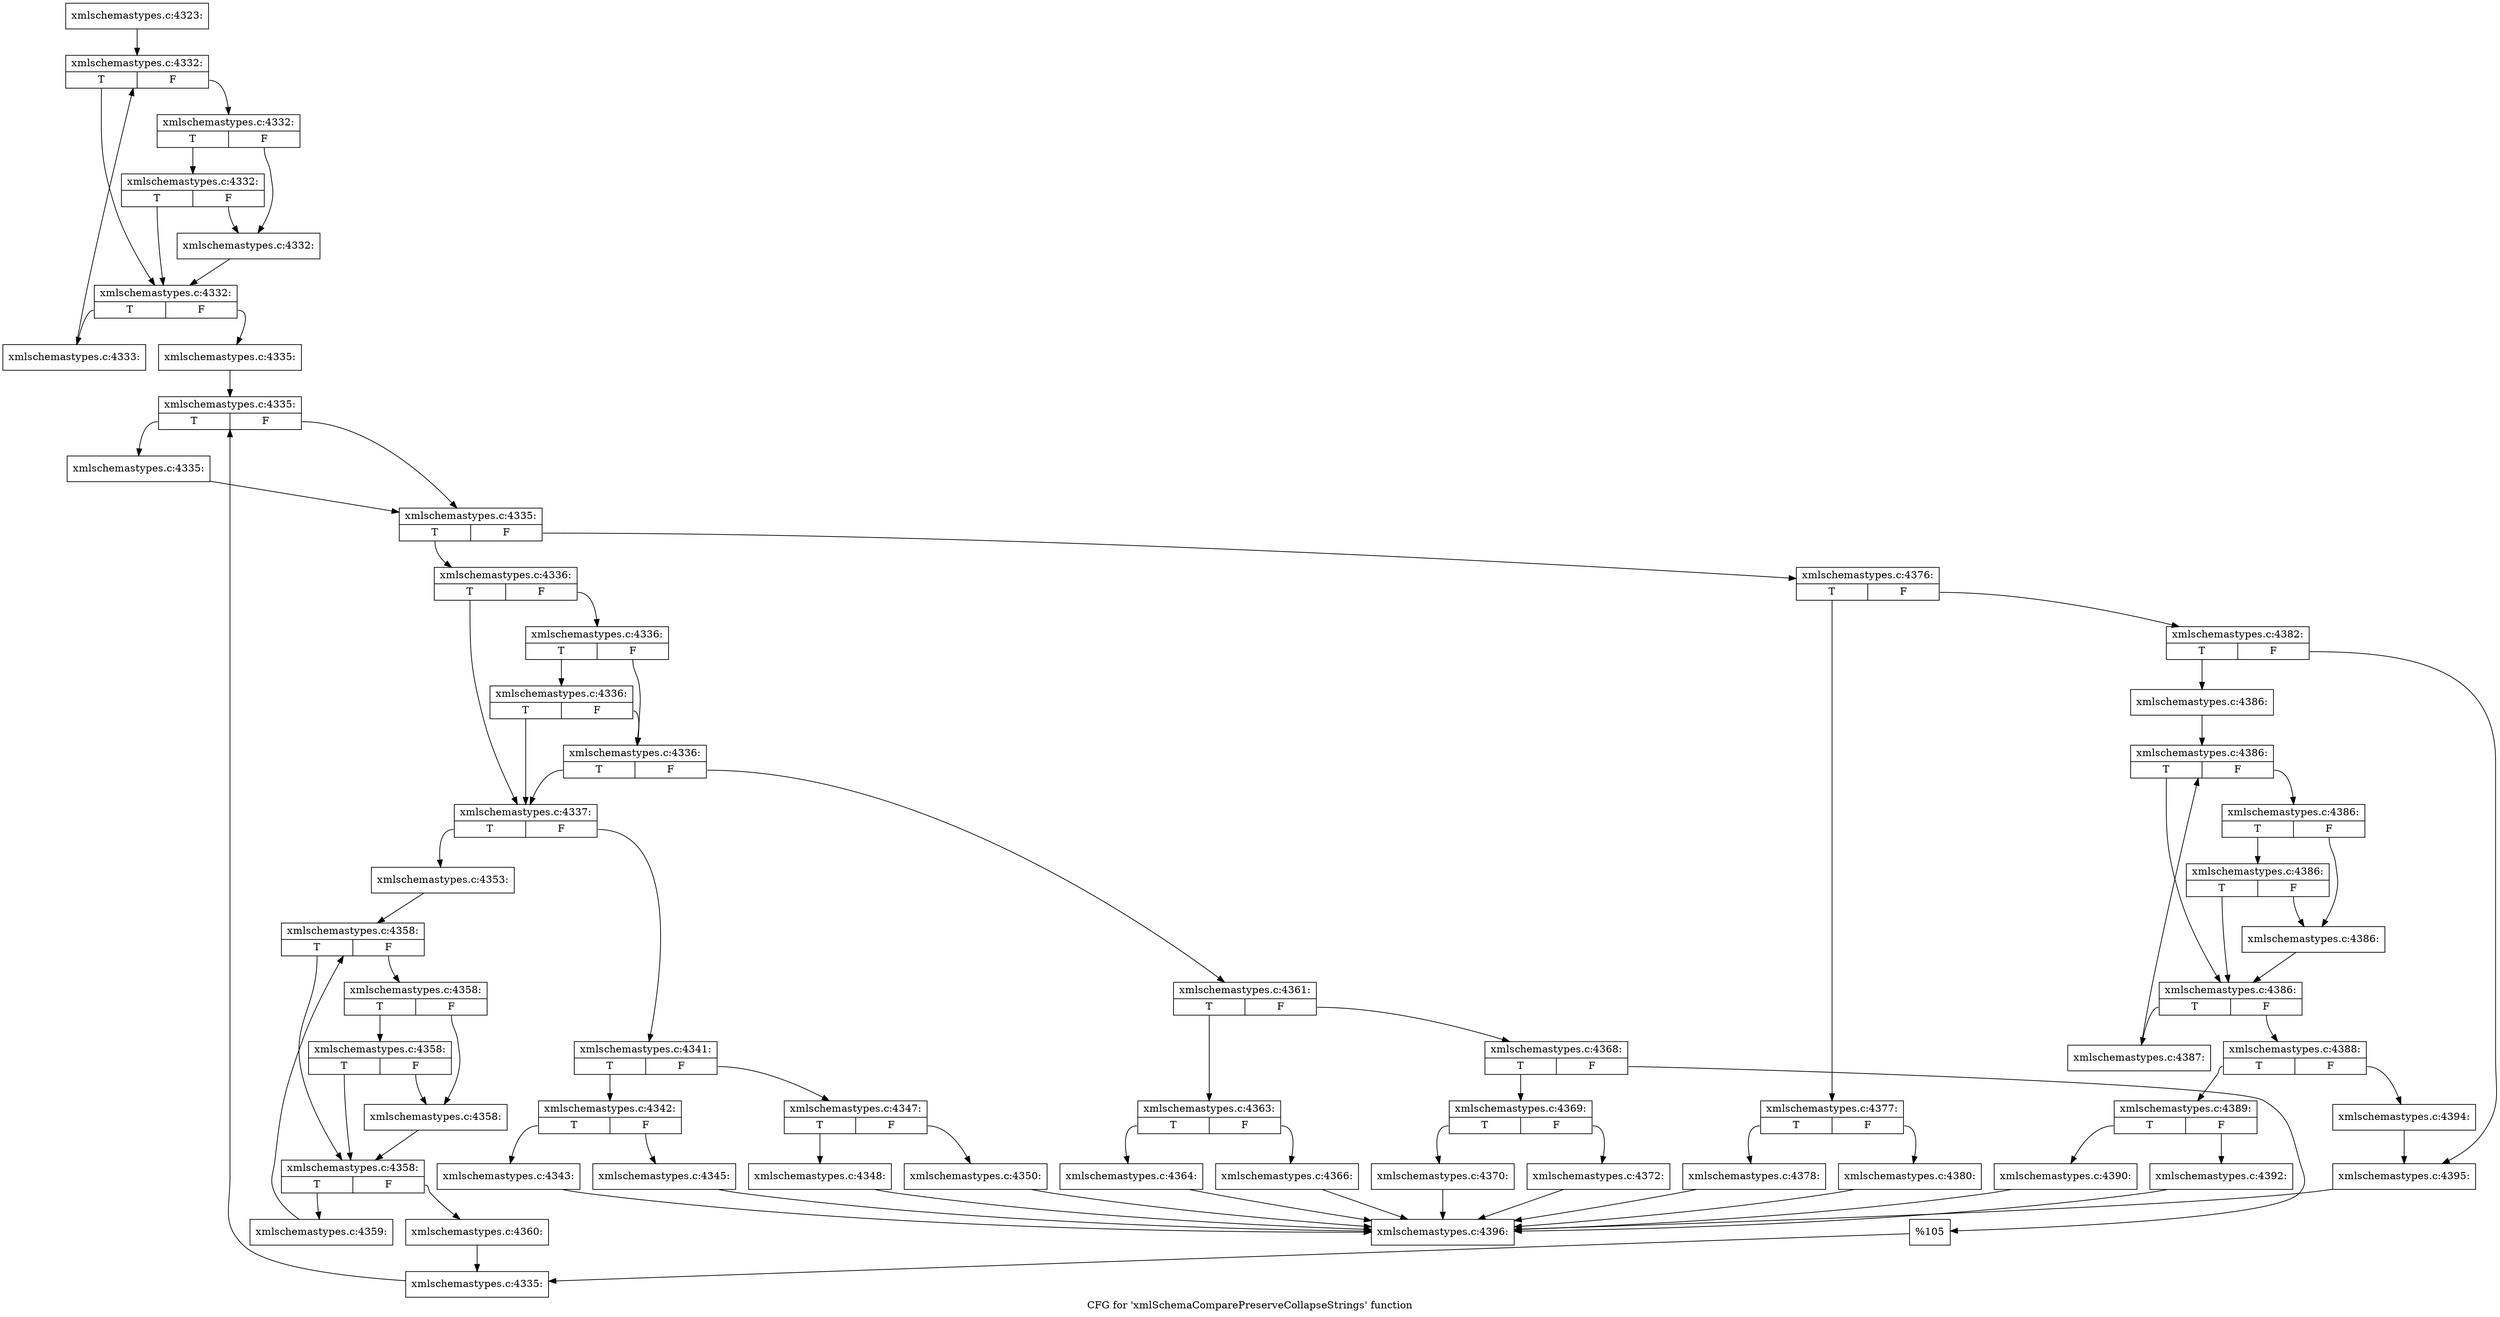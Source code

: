 digraph "CFG for 'xmlSchemaComparePreserveCollapseStrings' function" {
	label="CFG for 'xmlSchemaComparePreserveCollapseStrings' function";

	Node0x5713440 [shape=record,label="{xmlschemastypes.c:4323:}"];
	Node0x5713440 -> Node0x5714b50;
	Node0x5714b50 [shape=record,label="{xmlschemastypes.c:4332:|{<s0>T|<s1>F}}"];
	Node0x5714b50:s0 -> Node0x5714df0;
	Node0x5714b50:s1 -> Node0x5714e90;
	Node0x5714e90 [shape=record,label="{xmlschemastypes.c:4332:|{<s0>T|<s1>F}}"];
	Node0x5714e90:s0 -> Node0x57150f0;
	Node0x5714e90:s1 -> Node0x5714e40;
	Node0x57150f0 [shape=record,label="{xmlschemastypes.c:4332:|{<s0>T|<s1>F}}"];
	Node0x57150f0:s0 -> Node0x5714df0;
	Node0x57150f0:s1 -> Node0x5714e40;
	Node0x5714e40 [shape=record,label="{xmlschemastypes.c:4332:}"];
	Node0x5714e40 -> Node0x5714df0;
	Node0x5714df0 [shape=record,label="{xmlschemastypes.c:4332:|{<s0>T|<s1>F}}"];
	Node0x5714df0:s0 -> Node0x5715520;
	Node0x5714df0:s1 -> Node0x5714d70;
	Node0x5715520 [shape=record,label="{xmlschemastypes.c:4333:}"];
	Node0x5715520 -> Node0x5714b50;
	Node0x5714d70 [shape=record,label="{xmlschemastypes.c:4335:}"];
	Node0x5714d70 -> Node0x5715aa0;
	Node0x5715aa0 [shape=record,label="{xmlschemastypes.c:4335:|{<s0>T|<s1>F}}"];
	Node0x5715aa0:s0 -> Node0x5715d90;
	Node0x5715aa0:s1 -> Node0x5715d40;
	Node0x5715d90 [shape=record,label="{xmlschemastypes.c:4335:}"];
	Node0x5715d90 -> Node0x5715d40;
	Node0x5715d40 [shape=record,label="{xmlschemastypes.c:4335:|{<s0>T|<s1>F}}"];
	Node0x5715d40:s0 -> Node0x57163d0;
	Node0x5715d40:s1 -> Node0x5715cc0;
	Node0x57163d0 [shape=record,label="{xmlschemastypes.c:4336:|{<s0>T|<s1>F}}"];
	Node0x57163d0:s0 -> Node0x57165c0;
	Node0x57163d0:s1 -> Node0x5716730;
	Node0x5716730 [shape=record,label="{xmlschemastypes.c:4336:|{<s0>T|<s1>F}}"];
	Node0x5716730:s0 -> Node0x57169b0;
	Node0x5716730:s1 -> Node0x57166b0;
	Node0x57169b0 [shape=record,label="{xmlschemastypes.c:4336:|{<s0>T|<s1>F}}"];
	Node0x57169b0:s0 -> Node0x57165c0;
	Node0x57169b0:s1 -> Node0x57166b0;
	Node0x57166b0 [shape=record,label="{xmlschemastypes.c:4336:|{<s0>T|<s1>F}}"];
	Node0x57166b0:s0 -> Node0x57165c0;
	Node0x57166b0:s1 -> Node0x5716660;
	Node0x57165c0 [shape=record,label="{xmlschemastypes.c:4337:|{<s0>T|<s1>F}}"];
	Node0x57165c0:s0 -> Node0x589d9a0;
	Node0x57165c0:s1 -> Node0x589d950;
	Node0x589d950 [shape=record,label="{xmlschemastypes.c:4341:|{<s0>T|<s1>F}}"];
	Node0x589d950:s0 -> Node0x589dd60;
	Node0x589d950:s1 -> Node0x589de00;
	Node0x589dd60 [shape=record,label="{xmlschemastypes.c:4342:|{<s0>T|<s1>F}}"];
	Node0x589dd60:s0 -> Node0x589e360;
	Node0x589dd60:s1 -> Node0x589e400;
	Node0x589e360 [shape=record,label="{xmlschemastypes.c:4343:}"];
	Node0x589e360 -> Node0x57146b0;
	Node0x589e400 [shape=record,label="{xmlschemastypes.c:4345:}"];
	Node0x589e400 -> Node0x57146b0;
	Node0x589de00 [shape=record,label="{xmlschemastypes.c:4347:|{<s0>T|<s1>F}}"];
	Node0x589de00:s0 -> Node0x589e3b0;
	Node0x589de00:s1 -> Node0x589ea60;
	Node0x589e3b0 [shape=record,label="{xmlschemastypes.c:4348:}"];
	Node0x589e3b0 -> Node0x57146b0;
	Node0x589ea60 [shape=record,label="{xmlschemastypes.c:4350:}"];
	Node0x589ea60 -> Node0x57146b0;
	Node0x589d9a0 [shape=record,label="{xmlschemastypes.c:4353:}"];
	Node0x589d9a0 -> Node0x589ddb0;
	Node0x589ddb0 [shape=record,label="{xmlschemastypes.c:4358:|{<s0>T|<s1>F}}"];
	Node0x589ddb0:s0 -> Node0x589f650;
	Node0x589ddb0:s1 -> Node0x589f6f0;
	Node0x589f6f0 [shape=record,label="{xmlschemastypes.c:4358:|{<s0>T|<s1>F}}"];
	Node0x589f6f0:s0 -> Node0x589f950;
	Node0x589f6f0:s1 -> Node0x589f6a0;
	Node0x589f950 [shape=record,label="{xmlschemastypes.c:4358:|{<s0>T|<s1>F}}"];
	Node0x589f950:s0 -> Node0x589f650;
	Node0x589f950:s1 -> Node0x589f6a0;
	Node0x589f6a0 [shape=record,label="{xmlschemastypes.c:4358:}"];
	Node0x589f6a0 -> Node0x589f650;
	Node0x589f650 [shape=record,label="{xmlschemastypes.c:4358:|{<s0>T|<s1>F}}"];
	Node0x589f650:s0 -> Node0x589fd80;
	Node0x589f650:s1 -> Node0x589ea10;
	Node0x589fd80 [shape=record,label="{xmlschemastypes.c:4359:}"];
	Node0x589fd80 -> Node0x589ddb0;
	Node0x589ea10 [shape=record,label="{xmlschemastypes.c:4360:}"];
	Node0x589ea10 -> Node0x5716610;
	Node0x5716660 [shape=record,label="{xmlschemastypes.c:4361:|{<s0>T|<s1>F}}"];
	Node0x5716660:s0 -> Node0x58a0bb0;
	Node0x5716660:s1 -> Node0x58a0c00;
	Node0x58a0bb0 [shape=record,label="{xmlschemastypes.c:4363:|{<s0>T|<s1>F}}"];
	Node0x58a0bb0:s0 -> Node0x58a0fc0;
	Node0x58a0bb0:s1 -> Node0x58a1060;
	Node0x58a0fc0 [shape=record,label="{xmlschemastypes.c:4364:}"];
	Node0x58a0fc0 -> Node0x57146b0;
	Node0x58a1060 [shape=record,label="{xmlschemastypes.c:4366:}"];
	Node0x58a1060 -> Node0x57146b0;
	Node0x58a0c00 [shape=record,label="{xmlschemastypes.c:4368:|{<s0>T|<s1>F}}"];
	Node0x58a0c00:s0 -> Node0x58a1010;
	Node0x58a0c00:s1 -> Node0x58a1630;
	Node0x58a1010 [shape=record,label="{xmlschemastypes.c:4369:|{<s0>T|<s1>F}}"];
	Node0x58a1010:s0 -> Node0x58a19f0;
	Node0x58a1010:s1 -> Node0x58a1a90;
	Node0x58a19f0 [shape=record,label="{xmlschemastypes.c:4370:}"];
	Node0x58a19f0 -> Node0x57146b0;
	Node0x58a1a90 [shape=record,label="{xmlschemastypes.c:4372:}"];
	Node0x58a1a90 -> Node0x57146b0;
	Node0x58a1630 [shape=record,label="{%105}"];
	Node0x58a1630 -> Node0x5716610;
	Node0x5716610 [shape=record,label="{xmlschemastypes.c:4335:}"];
	Node0x5716610 -> Node0x5715aa0;
	Node0x5715cc0 [shape=record,label="{xmlschemastypes.c:4376:|{<s0>T|<s1>F}}"];
	Node0x5715cc0:s0 -> Node0x58a1a40;
	Node0x5715cc0:s1 -> Node0x58a21b0;
	Node0x58a1a40 [shape=record,label="{xmlschemastypes.c:4377:|{<s0>T|<s1>F}}"];
	Node0x58a1a40:s0 -> Node0x58a2660;
	Node0x58a1a40:s1 -> Node0x58a2700;
	Node0x58a2660 [shape=record,label="{xmlschemastypes.c:4378:}"];
	Node0x58a2660 -> Node0x57146b0;
	Node0x58a2700 [shape=record,label="{xmlschemastypes.c:4380:}"];
	Node0x58a2700 -> Node0x57146b0;
	Node0x58a21b0 [shape=record,label="{xmlschemastypes.c:4382:|{<s0>T|<s1>F}}"];
	Node0x58a21b0:s0 -> Node0x58a26b0;
	Node0x58a21b0:s1 -> Node0x58a2cd0;
	Node0x58a26b0 [shape=record,label="{xmlschemastypes.c:4386:}"];
	Node0x58a26b0 -> Node0x58a3110;
	Node0x58a3110 [shape=record,label="{xmlschemastypes.c:4386:|{<s0>T|<s1>F}}"];
	Node0x58a3110:s0 -> Node0x58a3350;
	Node0x58a3110:s1 -> Node0x58a33f0;
	Node0x58a33f0 [shape=record,label="{xmlschemastypes.c:4386:|{<s0>T|<s1>F}}"];
	Node0x58a33f0:s0 -> Node0x58a3650;
	Node0x58a33f0:s1 -> Node0x58a33a0;
	Node0x58a3650 [shape=record,label="{xmlschemastypes.c:4386:|{<s0>T|<s1>F}}"];
	Node0x58a3650:s0 -> Node0x58a3350;
	Node0x58a3650:s1 -> Node0x58a33a0;
	Node0x58a33a0 [shape=record,label="{xmlschemastypes.c:4386:}"];
	Node0x58a33a0 -> Node0x58a3350;
	Node0x58a3350 [shape=record,label="{xmlschemastypes.c:4386:|{<s0>T|<s1>F}}"];
	Node0x58a3350:s0 -> Node0x58a3a80;
	Node0x58a3350:s1 -> Node0x58a32d0;
	Node0x58a3a80 [shape=record,label="{xmlschemastypes.c:4387:}"];
	Node0x58a3a80 -> Node0x58a3110;
	Node0x58a32d0 [shape=record,label="{xmlschemastypes.c:4388:|{<s0>T|<s1>F}}"];
	Node0x58a32d0:s0 -> Node0x58a4070;
	Node0x58a32d0:s1 -> Node0x58a40c0;
	Node0x58a4070 [shape=record,label="{xmlschemastypes.c:4389:|{<s0>T|<s1>F}}"];
	Node0x58a4070:s0 -> Node0x58a4570;
	Node0x58a4070:s1 -> Node0x58a4610;
	Node0x58a4570 [shape=record,label="{xmlschemastypes.c:4390:}"];
	Node0x58a4570 -> Node0x57146b0;
	Node0x58a4610 [shape=record,label="{xmlschemastypes.c:4392:}"];
	Node0x58a4610 -> Node0x57146b0;
	Node0x58a40c0 [shape=record,label="{xmlschemastypes.c:4394:}"];
	Node0x58a40c0 -> Node0x58a2cd0;
	Node0x58a2cd0 [shape=record,label="{xmlschemastypes.c:4395:}"];
	Node0x58a2cd0 -> Node0x57146b0;
	Node0x57146b0 [shape=record,label="{xmlschemastypes.c:4396:}"];
}
